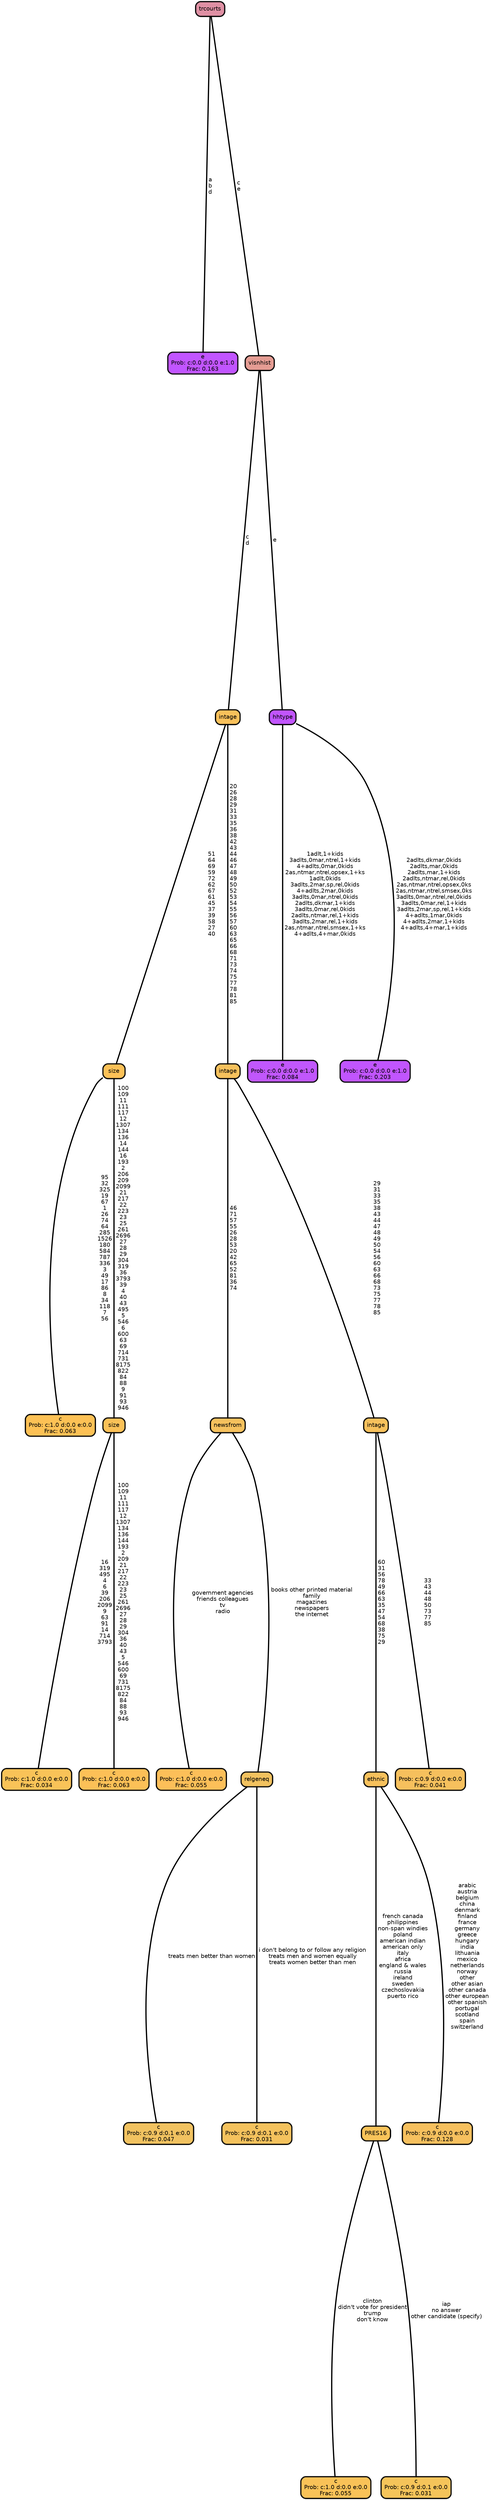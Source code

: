 graph Tree {
node [shape=box, style="filled, rounded",color="black",penwidth="3",fontcolor="black",                 fontname=helvetica] ;
graph [ranksep="0 equally", splines=straight,                 bgcolor=transparent, dpi=200] ;
edge [fontname=helvetica, color=black] ;
0 [label="e
Prob: c:0.0 d:0.0 e:1.0
Frac: 0.163", fillcolor="#c155ff"] ;
1 [label="trcourts", fillcolor="#df90a4"] ;
2 [label="c
Prob: c:1.0 d:0.0 e:0.0
Frac: 0.063", fillcolor="#fdc155"] ;
3 [label="size", fillcolor="#fcc157"] ;
4 [label="c
Prob: c:1.0 d:0.0 e:0.0
Frac: 0.034", fillcolor="#f9c358"] ;
5 [label="size", fillcolor="#fbc157"] ;
6 [label="c
Prob: c:1.0 d:0.0 e:0.0
Frac: 0.063", fillcolor="#fcc057"] ;
7 [label="intage", fillcolor="#f8c15b"] ;
8 [label="c
Prob: c:1.0 d:0.0 e:0.0
Frac: 0.055", fillcolor="#fcbf59"] ;
9 [label="newsfrom", fillcolor="#f6c15d"] ;
10 [label="c
Prob: c:0.9 d:0.1 e:0.0
Frac: 0.047", fillcolor="#f1c260"] ;
11 [label="relgeneq", fillcolor="#f2c25f"] ;
12 [label="c
Prob: c:0.9 d:0.1 e:0.0
Frac: 0.031", fillcolor="#f4c25d"] ;
13 [label="intage", fillcolor="#f6c15c"] ;
14 [label="c
Prob: c:1.0 d:0.0 e:0.0
Frac: 0.055", fillcolor="#f9c258"] ;
15 [label="PRES16", fillcolor="#f8c359"] ;
16 [label="c
Prob: c:0.9 d:0.1 e:0.0
Frac: 0.031", fillcolor="#f5c45a"] ;
17 [label="ethnic", fillcolor="#f7c15c"] ;
18 [label="c
Prob: c:0.9 d:0.0 e:0.0
Frac: 0.128", fillcolor="#f6c05e"] ;
19 [label="intage", fillcolor="#f7c15c"] ;
20 [label="c
Prob: c:0.9 d:0.0 e:0.0
Frac: 0.041", fillcolor="#f6c05d"] ;
21 [label="visnhist", fillcolor="#e59c93"] ;
22 [label="e
Prob: c:0.0 d:0.0 e:1.0
Frac: 0.084", fillcolor="#c157fc"] ;
23 [label="hhtype", fillcolor="#c155fd"] ;
24 [label="e
Prob: c:0.0 d:0.0 e:1.0
Frac: 0.203", fillcolor="#c155fe"] ;
1 -- 0 [label=" a\n b\n d",penwidth=3] ;
1 -- 21 [label=" c\n e",penwidth=3] ;
3 -- 2 [label=" 95\n 32\n 325\n 19\n 67\n 1\n 26\n 74\n 64\n 285\n 1526\n 180\n 584\n 787\n 336\n 3\n 49\n 17\n 86\n 8\n 34\n 118\n 7\n 56",penwidth=3] ;
3 -- 5 [label=" 100\n 109\n 11\n 111\n 117\n 12\n 1307\n 134\n 136\n 14\n 144\n 16\n 193\n 2\n 206\n 209\n 2099\n 21\n 217\n 22\n 223\n 23\n 25\n 261\n 2696\n 27\n 28\n 29\n 304\n 319\n 36\n 3793\n 39\n 4\n 40\n 43\n 495\n 5\n 546\n 6\n 600\n 63\n 69\n 714\n 731\n 8175\n 822\n 84\n 88\n 9\n 91\n 93\n 946",penwidth=3] ;
5 -- 4 [label=" 16\n 319\n 495\n 4\n 6\n 39\n 206\n 2099\n 9\n 63\n 91\n 14\n 714\n 3793",penwidth=3] ;
5 -- 6 [label=" 100\n 109\n 11\n 111\n 117\n 12\n 1307\n 134\n 136\n 144\n 193\n 2\n 209\n 21\n 217\n 22\n 223\n 23\n 25\n 261\n 2696\n 27\n 28\n 29\n 304\n 36\n 40\n 43\n 5\n 546\n 600\n 69\n 731\n 8175\n 822\n 84\n 88\n 93\n 946",penwidth=3] ;
7 -- 3 [label=" 51\n 64\n 69\n 59\n 72\n 62\n 67\n 61\n 45\n 37\n 39\n 58\n 27\n 40",penwidth=3] ;
7 -- 13 [label=" 20\n 26\n 28\n 29\n 31\n 33\n 35\n 36\n 38\n 42\n 43\n 44\n 46\n 47\n 48\n 49\n 50\n 52\n 53\n 54\n 55\n 56\n 57\n 60\n 63\n 65\n 66\n 68\n 71\n 73\n 74\n 75\n 77\n 78\n 81\n 85",penwidth=3] ;
9 -- 8 [label=" government agencies\n friends colleagues\n tv\n radio",penwidth=3] ;
9 -- 11 [label=" books other printed material\n family\n magazines\n newspapers\n the internet",penwidth=3] ;
11 -- 10 [label=" treats men better than women",penwidth=3] ;
11 -- 12 [label=" i don't belong to or follow any religion\n treats men and women equally\n treats women better than men",penwidth=3] ;
13 -- 9 [label=" 46\n 71\n 57\n 55\n 26\n 28\n 53\n 20\n 42\n 65\n 52\n 81\n 36\n 74",penwidth=3] ;
13 -- 19 [label=" 29\n 31\n 33\n 35\n 38\n 43\n 44\n 47\n 48\n 49\n 50\n 54\n 56\n 60\n 63\n 66\n 68\n 73\n 75\n 77\n 78\n 85",penwidth=3] ;
15 -- 14 [label=" clinton\n didn't vote for president\n trump\n don't know",penwidth=3] ;
15 -- 16 [label=" iap\n no answer\n other candidate (specify)",penwidth=3] ;
17 -- 15 [label=" french canada\n philippines\n non-span windies\n poland\n american indian\n american only\n italy\n africa\n england & wales\n russia\n ireland\n sweden\n czechoslovakia\n puerto rico",penwidth=3] ;
17 -- 18 [label=" arabic\n austria\n belgium\n china\n denmark\n finland\n france\n germany\n greece\n hungary\n india\n lithuania\n mexico\n netherlands\n norway\n other\n other asian\n other canada\n other european\n other spanish\n portugal\n scotland\n spain\n switzerland",penwidth=3] ;
19 -- 17 [label=" 60\n 31\n 56\n 78\n 49\n 66\n 63\n 35\n 47\n 54\n 68\n 38\n 75\n 29",penwidth=3] ;
19 -- 20 [label=" 33\n 43\n 44\n 48\n 50\n 73\n 77\n 85",penwidth=3] ;
21 -- 7 [label=" c\n d",penwidth=3] ;
21 -- 23 [label=" e",penwidth=3] ;
23 -- 22 [label=" 1adlt,1+kids\n 3adlts,0mar,ntrel,1+kids\n 4+adlts,0mar,0kids\n 2as,ntmar,ntrel,opsex,1+ks\n 1adlt,0kids\n 3adlts,2mar,sp,rel,0kids\n 4+adlts,2mar,0kids\n 3adlts,0mar,ntrel,0kids\n 2adlts,dkmar,1+kids\n 3adlts,0mar,rel,0kids\n 2adlts,ntmar,rel,1+kids\n 3adlts,2mar,rel,1+kids\n 2as,ntmar,ntrel,smsex,1+ks\n 4+adlts,4+mar,0kids",penwidth=3] ;
23 -- 24 [label=" 2adlts,dkmar,0kids\n 2adlts,mar,0kids\n 2adlts,mar,1+kids\n 2adlts,ntmar,rel,0kids\n 2as,ntmar,ntrel,opsex,0ks\n 2as,ntmar,ntrel,smsex,0ks\n 3adlts,0mar,ntrel,rel,0kids\n 3adlts,0mar,rel,1+kids\n 3adlts,2mar,sp,rel,1+kids\n 4+adlts,1mar,0kids\n 4+adlts,2mar,1+kids\n 4+adlts,4+mar,1+kids",penwidth=3] ;
{rank = same;}}